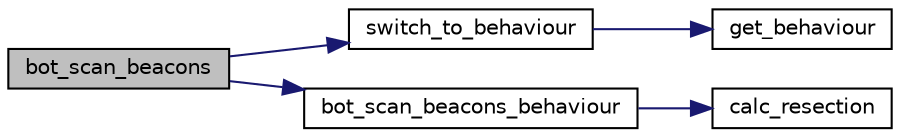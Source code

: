 digraph G
{
  edge [fontname="Helvetica",fontsize="10",labelfontname="Helvetica",labelfontsize="10"];
  node [fontname="Helvetica",fontsize="10",shape=record];
  rankdir="LR";
  Node1 [label="bot_scan_beacons",height=0.2,width=0.4,color="black", fillcolor="grey75", style="filled" fontcolor="black"];
  Node1 -> Node2 [color="midnightblue",fontsize="10",style="solid",fontname="Helvetica"];
  Node2 [label="switch_to_behaviour",height=0.2,width=0.4,color="black", fillcolor="white", style="filled",URL="$bot-logic_8c.html#a123152ecfcd89545c2603cb3f2e873c9",tooltip="Ruft ein anderes Verhalten auf und merkt sich den Ruecksprung return_from_behaviour() kehrt dann spae..."];
  Node2 -> Node3 [color="midnightblue",fontsize="10",style="solid",fontname="Helvetica"];
  Node3 [label="get_behaviour",height=0.2,width=0.4,color="black", fillcolor="white", style="filled",URL="$bot-logic_8c.html#a11e7a95fd56f9703bd2bd9c61300df6c",tooltip="Liefert das Verhalten zurueck, welches durch function implementiert ist."];
  Node1 -> Node4 [color="midnightblue",fontsize="10",style="solid",fontname="Helvetica"];
  Node4 [label="bot_scan_beacons_behaviour",height=0.2,width=0.4,color="black", fillcolor="white", style="filled",URL="$behaviour__scan__beacons_8c.html#ae0a6878672d5f846fd832ccf760cb2a6"];
  Node4 -> Node5 [color="midnightblue",fontsize="10",style="solid",fontname="Helvetica"];
  Node5 [label="calc_resection",height=0.2,width=0.4,color="black", fillcolor="white", style="filled",URL="$math__utils_8c.html#a8b0e0e0cb5958042f543a326a68a0a40",tooltip="Berechnet den Standort via Rueckwaertseinschnitt nach Cassini, wenn drei angepeilte Positionen bekann..."];
}
